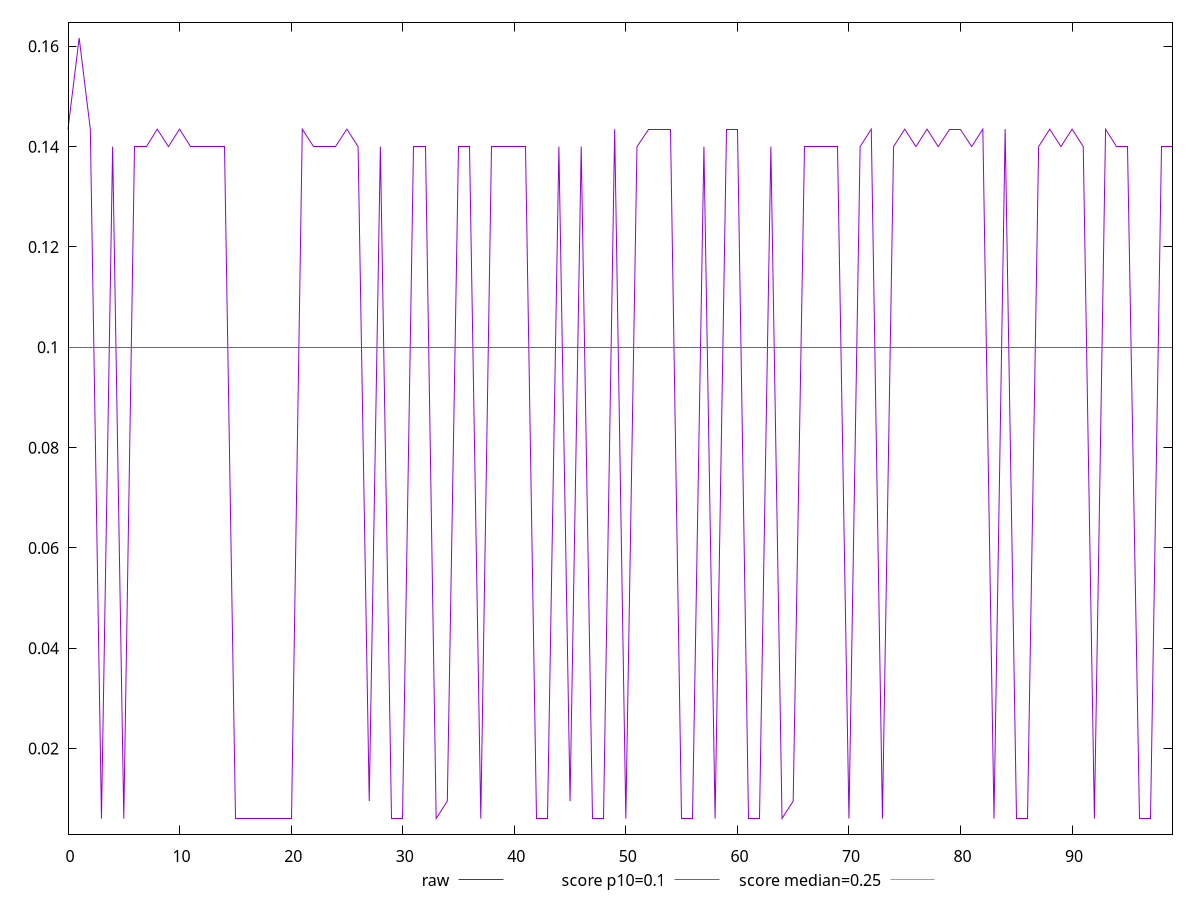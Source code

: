 reset

$raw <<EOF
0 0.1434961832894219
1 0.1616846598519219
2 0.1434961832894219
3 0.006063152419196235
4 0.1400182305441962
5 0.006063152419196235
6 0.1400182305441962
7 0.1400182305441962
8 0.1434961832894219
9 0.1400182305441962
10 0.1434961832894219
11 0.1400182305441962
12 0.1400182305441962
13 0.1400182305441962
14 0.1400182305441962
15 0.006063152419196235
16 0.006063152419196235
17 0.006063152419196235
18 0.006063152419196235
19 0.006063152419196235
20 0.006063152419196235
21 0.1434961832894219
22 0.1400182305441962
23 0.1400182305441962
24 0.1400182305441962
25 0.1434961832894219
26 0.1400182305441962
27 0.009541105164421929
28 0.1400182305441962
29 0.006063152419196235
30 0.006063152419196235
31 0.1400182305441962
32 0.1400182305441962
33 0.006063152419196235
34 0.009541105164421929
35 0.1400182305441962
36 0.1400182305441962
37 0.006063152419196235
38 0.1400182305441962
39 0.1400182305441962
40 0.1400182305441962
41 0.1400182305441962
42 0.006063152419196235
43 0.006063152419196235
44 0.1400182305441962
45 0.009541105164421929
46 0.1400182305441962
47 0.006063152419196235
48 0.006063152419196235
49 0.1434961832894219
50 0.006063152419196235
51 0.1400182305441962
52 0.1434961832894219
53 0.1434961832894219
54 0.1434961832894219
55 0.006063152419196235
56 0.006063152419196235
57 0.1400182305441962
58 0.006063152419196235
59 0.1434961832894219
60 0.1434961832894219
61 0.006063152419196235
62 0.006063152419196235
63 0.1400182305441962
64 0.006063152419196235
65 0.009541105164421929
66 0.1400182305441962
67 0.1400182305441962
68 0.1400182305441962
69 0.1400182305441962
70 0.006063152419196235
71 0.1400182305441962
72 0.1434961832894219
73 0.006063152419196235
74 0.1400182305441962
75 0.1434961832894219
76 0.1400182305441962
77 0.1434961832894219
78 0.1400182305441962
79 0.1434961832894219
80 0.1434961832894219
81 0.1400182305441962
82 0.1434961832894219
83 0.006063152419196235
84 0.1434961832894219
85 0.006063152419196235
86 0.006063152419196235
87 0.1400182305441962
88 0.1434961832894219
89 0.1400182305441962
90 0.1434961832894219
91 0.1400182305441962
92 0.006063152419196235
93 0.1434961832894219
94 0.1400182305441962
95 0.1400182305441962
96 0.006063152419196235
97 0.006063152419196235
98 0.1400182305441962
99 0.1400182305441962
EOF

set key outside below
set xrange [0:99]
set yrange [0.0029507222705417208:0.1647970900005764]
set trange [0.0029507222705417208:0.1647970900005764]
set terminal svg size 640, 500 enhanced background rgb 'white'
set output "report/report_00029_2021-02-24T13-36-40.390Z/cumulative-layout-shift/samples/agenda/raw/values.svg"

plot $raw title "raw" with line, \
     0.1 title "score p10=0.1", \
     0.25 title "score median=0.25"

reset
